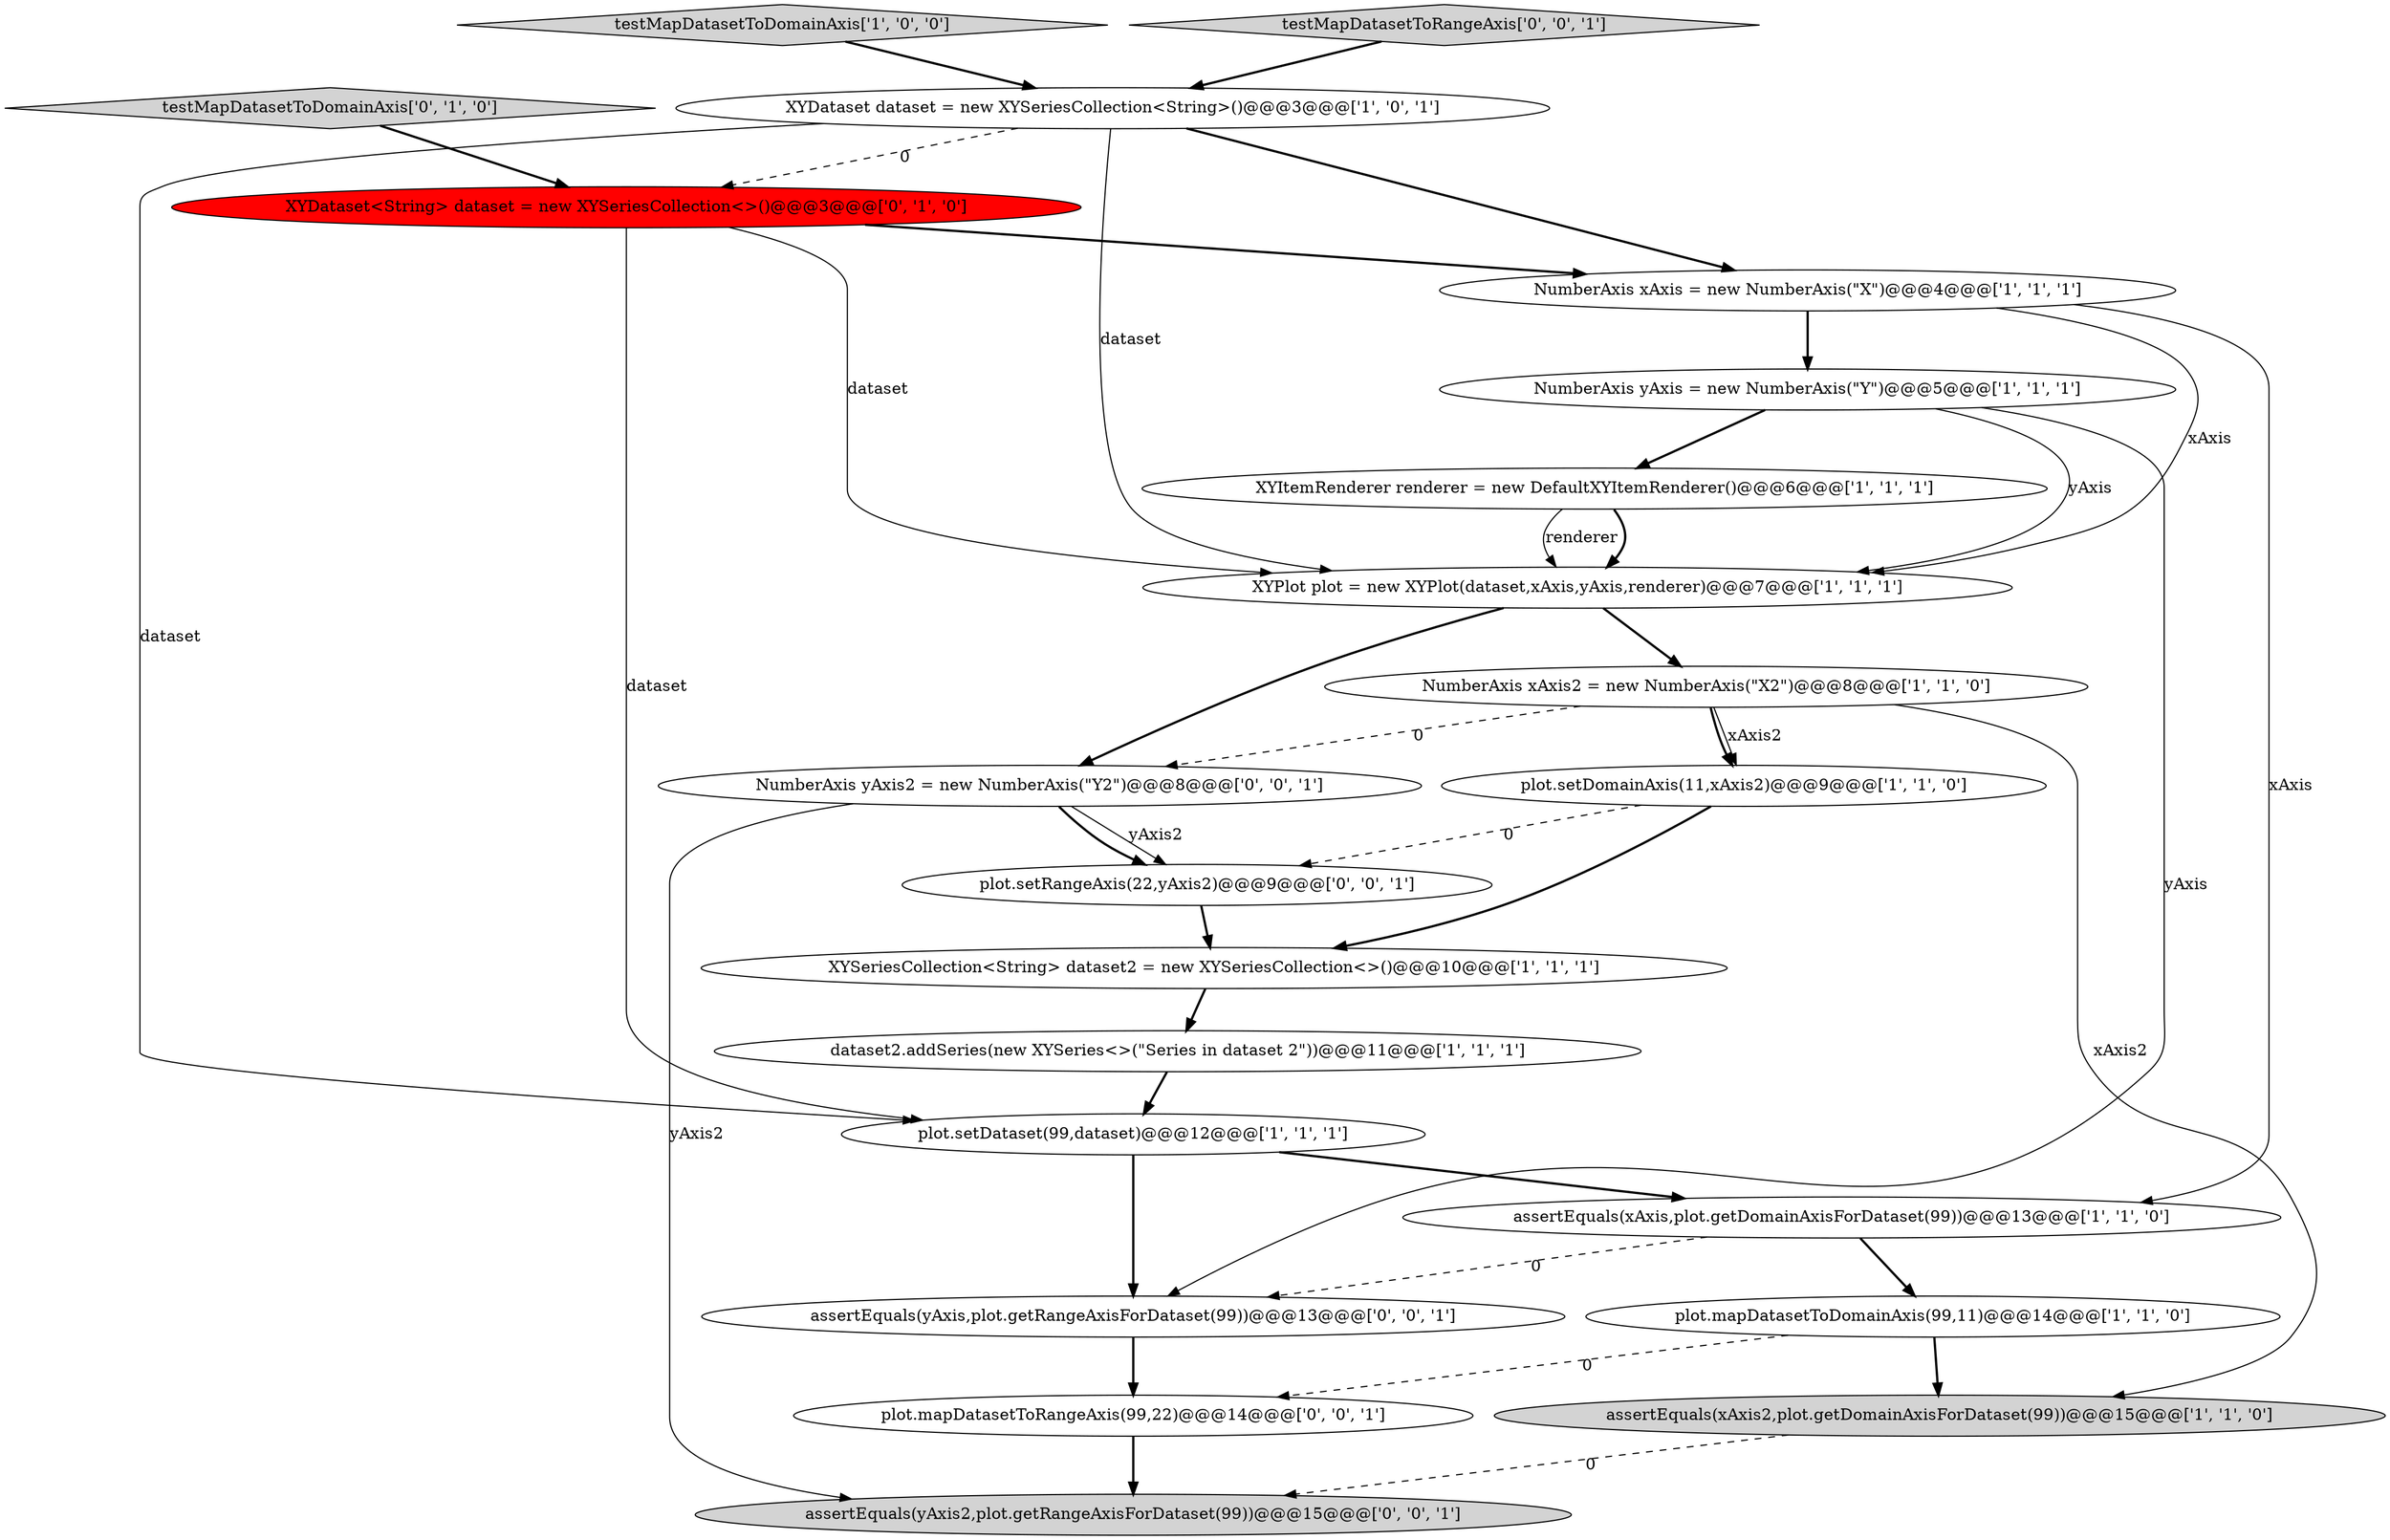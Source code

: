 digraph {
0 [style = filled, label = "assertEquals(xAxis,plot.getDomainAxisForDataset(99))@@@13@@@['1', '1', '0']", fillcolor = white, shape = ellipse image = "AAA0AAABBB1BBB"];
21 [style = filled, label = "plot.setRangeAxis(22,yAxis2)@@@9@@@['0', '0', '1']", fillcolor = white, shape = ellipse image = "AAA0AAABBB3BBB"];
3 [style = filled, label = "XYItemRenderer renderer = new DefaultXYItemRenderer()@@@6@@@['1', '1', '1']", fillcolor = white, shape = ellipse image = "AAA0AAABBB1BBB"];
16 [style = filled, label = "NumberAxis yAxis2 = new NumberAxis(\"Y2\")@@@8@@@['0', '0', '1']", fillcolor = white, shape = ellipse image = "AAA0AAABBB3BBB"];
4 [style = filled, label = "XYPlot plot = new XYPlot(dataset,xAxis,yAxis,renderer)@@@7@@@['1', '1', '1']", fillcolor = white, shape = ellipse image = "AAA0AAABBB1BBB"];
13 [style = filled, label = "NumberAxis xAxis = new NumberAxis(\"X\")@@@4@@@['1', '1', '1']", fillcolor = white, shape = ellipse image = "AAA0AAABBB1BBB"];
6 [style = filled, label = "XYDataset dataset = new XYSeriesCollection<String>()@@@3@@@['1', '0', '1']", fillcolor = white, shape = ellipse image = "AAA0AAABBB1BBB"];
18 [style = filled, label = "assertEquals(yAxis,plot.getRangeAxisForDataset(99))@@@13@@@['0', '0', '1']", fillcolor = white, shape = ellipse image = "AAA0AAABBB3BBB"];
5 [style = filled, label = "testMapDatasetToDomainAxis['1', '0', '0']", fillcolor = lightgray, shape = diamond image = "AAA0AAABBB1BBB"];
20 [style = filled, label = "testMapDatasetToRangeAxis['0', '0', '1']", fillcolor = lightgray, shape = diamond image = "AAA0AAABBB3BBB"];
12 [style = filled, label = "NumberAxis xAxis2 = new NumberAxis(\"X2\")@@@8@@@['1', '1', '0']", fillcolor = white, shape = ellipse image = "AAA0AAABBB1BBB"];
1 [style = filled, label = "plot.mapDatasetToDomainAxis(99,11)@@@14@@@['1', '1', '0']", fillcolor = white, shape = ellipse image = "AAA0AAABBB1BBB"];
9 [style = filled, label = "XYSeriesCollection<String> dataset2 = new XYSeriesCollection<>()@@@10@@@['1', '1', '1']", fillcolor = white, shape = ellipse image = "AAA0AAABBB1BBB"];
19 [style = filled, label = "plot.mapDatasetToRangeAxis(99,22)@@@14@@@['0', '0', '1']", fillcolor = white, shape = ellipse image = "AAA0AAABBB3BBB"];
15 [style = filled, label = "testMapDatasetToDomainAxis['0', '1', '0']", fillcolor = lightgray, shape = diamond image = "AAA0AAABBB2BBB"];
7 [style = filled, label = "dataset2.addSeries(new XYSeries<>(\"Series in dataset 2\"))@@@11@@@['1', '1', '1']", fillcolor = white, shape = ellipse image = "AAA0AAABBB1BBB"];
17 [style = filled, label = "assertEquals(yAxis2,plot.getRangeAxisForDataset(99))@@@15@@@['0', '0', '1']", fillcolor = lightgray, shape = ellipse image = "AAA0AAABBB3BBB"];
8 [style = filled, label = "plot.setDomainAxis(11,xAxis2)@@@9@@@['1', '1', '0']", fillcolor = white, shape = ellipse image = "AAA0AAABBB1BBB"];
2 [style = filled, label = "plot.setDataset(99,dataset)@@@12@@@['1', '1', '1']", fillcolor = white, shape = ellipse image = "AAA0AAABBB1BBB"];
11 [style = filled, label = "assertEquals(xAxis2,plot.getDomainAxisForDataset(99))@@@15@@@['1', '1', '0']", fillcolor = lightgray, shape = ellipse image = "AAA0AAABBB1BBB"];
14 [style = filled, label = "XYDataset<String> dataset = new XYSeriesCollection<>()@@@3@@@['0', '1', '0']", fillcolor = red, shape = ellipse image = "AAA1AAABBB2BBB"];
10 [style = filled, label = "NumberAxis yAxis = new NumberAxis(\"Y\")@@@5@@@['1', '1', '1']", fillcolor = white, shape = ellipse image = "AAA0AAABBB1BBB"];
13->10 [style = bold, label=""];
10->18 [style = solid, label="yAxis"];
15->14 [style = bold, label=""];
6->4 [style = solid, label="dataset"];
12->8 [style = solid, label="xAxis2"];
12->16 [style = dashed, label="0"];
1->19 [style = dashed, label="0"];
18->19 [style = bold, label=""];
10->3 [style = bold, label=""];
2->18 [style = bold, label=""];
19->17 [style = bold, label=""];
20->6 [style = bold, label=""];
11->17 [style = dashed, label="0"];
6->14 [style = dashed, label="0"];
8->21 [style = dashed, label="0"];
9->7 [style = bold, label=""];
3->4 [style = bold, label=""];
1->11 [style = bold, label=""];
10->4 [style = solid, label="yAxis"];
16->21 [style = solid, label="yAxis2"];
13->4 [style = solid, label="xAxis"];
2->0 [style = bold, label=""];
21->9 [style = bold, label=""];
14->4 [style = solid, label="dataset"];
5->6 [style = bold, label=""];
12->8 [style = bold, label=""];
7->2 [style = bold, label=""];
0->1 [style = bold, label=""];
6->13 [style = bold, label=""];
16->21 [style = bold, label=""];
8->9 [style = bold, label=""];
4->12 [style = bold, label=""];
0->18 [style = dashed, label="0"];
16->17 [style = solid, label="yAxis2"];
14->13 [style = bold, label=""];
12->11 [style = solid, label="xAxis2"];
14->2 [style = solid, label="dataset"];
6->2 [style = solid, label="dataset"];
13->0 [style = solid, label="xAxis"];
3->4 [style = solid, label="renderer"];
4->16 [style = bold, label=""];
}
